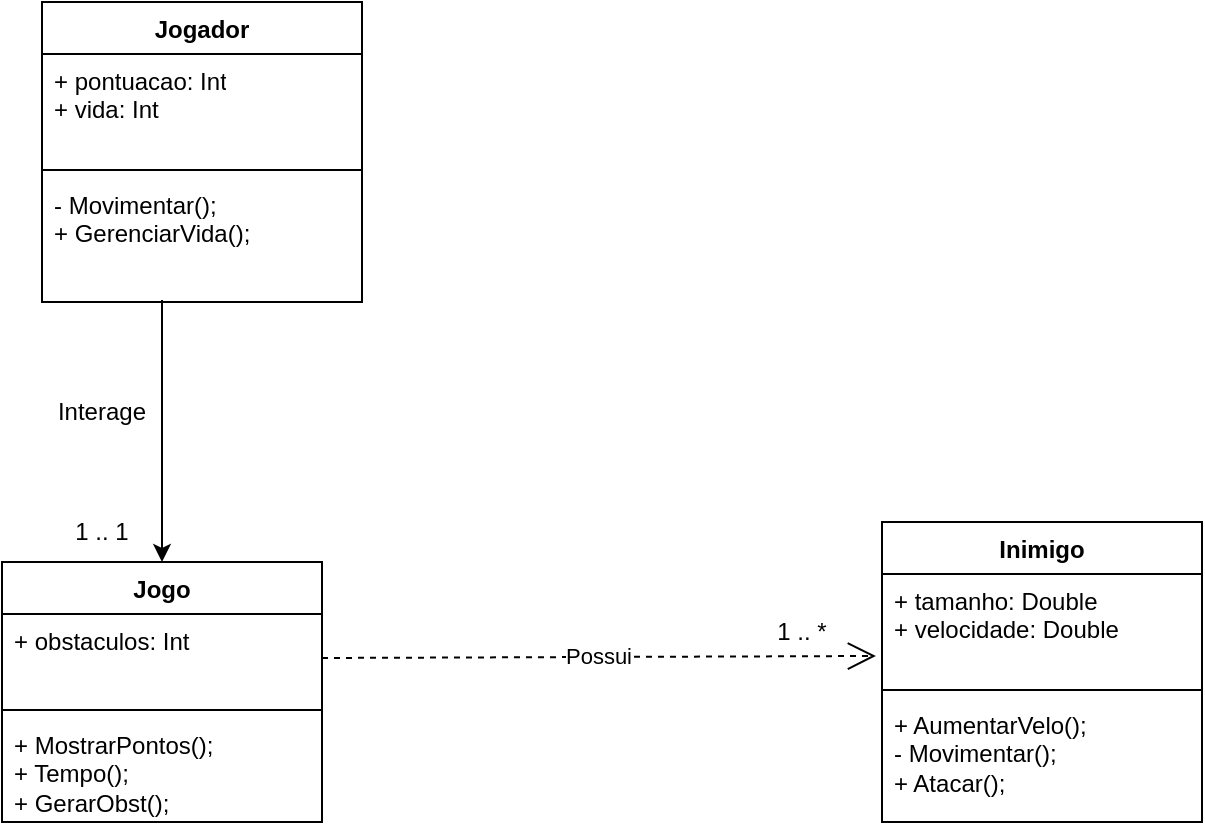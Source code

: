 <mxfile version="21.7.4" type="github">
  <diagram id="C5RBs43oDa-KdzZeNtuy" name="Page-1">
    <mxGraphModel dx="839" dy="485" grid="1" gridSize="10" guides="1" tooltips="1" connect="1" arrows="1" fold="1" page="1" pageScale="1" pageWidth="827" pageHeight="1169" math="0" shadow="0">
      <root>
        <mxCell id="WIyWlLk6GJQsqaUBKTNV-0" />
        <mxCell id="WIyWlLk6GJQsqaUBKTNV-1" parent="WIyWlLk6GJQsqaUBKTNV-0" />
        <mxCell id="94jmU4-Dm7Hbki0lY4r_-4" value="Jogo" style="swimlane;fontStyle=1;align=center;verticalAlign=top;childLayout=stackLayout;horizontal=1;startSize=26;horizontalStack=0;resizeParent=1;resizeParentMax=0;resizeLast=0;collapsible=1;marginBottom=0;whiteSpace=wrap;html=1;" parent="WIyWlLk6GJQsqaUBKTNV-1" vertex="1">
          <mxGeometry x="180" y="470" width="160" height="130" as="geometry" />
        </mxCell>
        <mxCell id="94jmU4-Dm7Hbki0lY4r_-5" value="+ obstaculos: Int" style="text;strokeColor=none;fillColor=none;align=left;verticalAlign=top;spacingLeft=4;spacingRight=4;overflow=hidden;rotatable=0;points=[[0,0.5],[1,0.5]];portConstraint=eastwest;whiteSpace=wrap;html=1;" parent="94jmU4-Dm7Hbki0lY4r_-4" vertex="1">
          <mxGeometry y="26" width="160" height="44" as="geometry" />
        </mxCell>
        <mxCell id="94jmU4-Dm7Hbki0lY4r_-6" value="" style="line;strokeWidth=1;fillColor=none;align=left;verticalAlign=middle;spacingTop=-1;spacingLeft=3;spacingRight=3;rotatable=0;labelPosition=right;points=[];portConstraint=eastwest;strokeColor=inherit;" parent="94jmU4-Dm7Hbki0lY4r_-4" vertex="1">
          <mxGeometry y="70" width="160" height="8" as="geometry" />
        </mxCell>
        <mxCell id="94jmU4-Dm7Hbki0lY4r_-7" value="+ MostrarPontos();&lt;br&gt;+ Tempo();&lt;br&gt;+ GerarObst();" style="text;strokeColor=none;fillColor=none;align=left;verticalAlign=top;spacingLeft=4;spacingRight=4;overflow=hidden;rotatable=0;points=[[0,0.5],[1,0.5]];portConstraint=eastwest;whiteSpace=wrap;html=1;" parent="94jmU4-Dm7Hbki0lY4r_-4" vertex="1">
          <mxGeometry y="78" width="160" height="52" as="geometry" />
        </mxCell>
        <mxCell id="94jmU4-Dm7Hbki0lY4r_-8" value="Inimigo" style="swimlane;fontStyle=1;align=center;verticalAlign=top;childLayout=stackLayout;horizontal=1;startSize=26;horizontalStack=0;resizeParent=1;resizeParentMax=0;resizeLast=0;collapsible=1;marginBottom=0;whiteSpace=wrap;html=1;" parent="WIyWlLk6GJQsqaUBKTNV-1" vertex="1">
          <mxGeometry x="620" y="450" width="160" height="150" as="geometry" />
        </mxCell>
        <mxCell id="94jmU4-Dm7Hbki0lY4r_-9" value="+ tamanho: Double&lt;br&gt;+ velocidade: Double" style="text;strokeColor=none;fillColor=none;align=left;verticalAlign=top;spacingLeft=4;spacingRight=4;overflow=hidden;rotatable=0;points=[[0,0.5],[1,0.5]];portConstraint=eastwest;whiteSpace=wrap;html=1;" parent="94jmU4-Dm7Hbki0lY4r_-8" vertex="1">
          <mxGeometry y="26" width="160" height="54" as="geometry" />
        </mxCell>
        <mxCell id="94jmU4-Dm7Hbki0lY4r_-10" value="" style="line;strokeWidth=1;fillColor=none;align=left;verticalAlign=middle;spacingTop=-1;spacingLeft=3;spacingRight=3;rotatable=0;labelPosition=right;points=[];portConstraint=eastwest;strokeColor=inherit;" parent="94jmU4-Dm7Hbki0lY4r_-8" vertex="1">
          <mxGeometry y="80" width="160" height="8" as="geometry" />
        </mxCell>
        <mxCell id="94jmU4-Dm7Hbki0lY4r_-11" value="+ AumentarVelo();&lt;br&gt;- Movimentar();&lt;br&gt;+ Atacar();" style="text;strokeColor=none;fillColor=none;align=left;verticalAlign=top;spacingLeft=4;spacingRight=4;overflow=hidden;rotatable=0;points=[[0,0.5],[1,0.5]];portConstraint=eastwest;whiteSpace=wrap;html=1;" parent="94jmU4-Dm7Hbki0lY4r_-8" vertex="1">
          <mxGeometry y="88" width="160" height="62" as="geometry" />
        </mxCell>
        <mxCell id="94jmU4-Dm7Hbki0lY4r_-12" value="Jogador" style="swimlane;fontStyle=1;align=center;verticalAlign=top;childLayout=stackLayout;horizontal=1;startSize=26;horizontalStack=0;resizeParent=1;resizeParentMax=0;resizeLast=0;collapsible=1;marginBottom=0;whiteSpace=wrap;html=1;" parent="WIyWlLk6GJQsqaUBKTNV-1" vertex="1">
          <mxGeometry x="200" y="190" width="160" height="150" as="geometry" />
        </mxCell>
        <mxCell id="94jmU4-Dm7Hbki0lY4r_-13" value="+ pontuacao: Int&lt;br&gt;+ vida: Int" style="text;strokeColor=none;fillColor=none;align=left;verticalAlign=top;spacingLeft=4;spacingRight=4;overflow=hidden;rotatable=0;points=[[0,0.5],[1,0.5]];portConstraint=eastwest;whiteSpace=wrap;html=1;" parent="94jmU4-Dm7Hbki0lY4r_-12" vertex="1">
          <mxGeometry y="26" width="160" height="54" as="geometry" />
        </mxCell>
        <mxCell id="94jmU4-Dm7Hbki0lY4r_-14" value="" style="line;strokeWidth=1;fillColor=none;align=left;verticalAlign=middle;spacingTop=-1;spacingLeft=3;spacingRight=3;rotatable=0;labelPosition=right;points=[];portConstraint=eastwest;strokeColor=inherit;" parent="94jmU4-Dm7Hbki0lY4r_-12" vertex="1">
          <mxGeometry y="80" width="160" height="8" as="geometry" />
        </mxCell>
        <mxCell id="94jmU4-Dm7Hbki0lY4r_-15" value="- Movimentar();&lt;br&gt;+ GerenciarVida();" style="text;strokeColor=none;fillColor=none;align=left;verticalAlign=top;spacingLeft=4;spacingRight=4;overflow=hidden;rotatable=0;points=[[0,0.5],[1,0.5]];portConstraint=eastwest;whiteSpace=wrap;html=1;" parent="94jmU4-Dm7Hbki0lY4r_-12" vertex="1">
          <mxGeometry y="88" width="160" height="62" as="geometry" />
        </mxCell>
        <mxCell id="94jmU4-Dm7Hbki0lY4r_-18" style="edgeStyle=orthogonalEdgeStyle;rounded=0;orthogonalLoop=1;jettySize=auto;html=1;entryX=0.5;entryY=0;entryDx=0;entryDy=0;" parent="WIyWlLk6GJQsqaUBKTNV-1" target="94jmU4-Dm7Hbki0lY4r_-4" edge="1">
          <mxGeometry relative="1" as="geometry">
            <mxPoint x="260" y="340" as="sourcePoint" />
            <mxPoint x="231" y="260" as="targetPoint" />
            <Array as="points">
              <mxPoint x="260" y="339" />
            </Array>
          </mxGeometry>
        </mxCell>
        <mxCell id="94jmU4-Dm7Hbki0lY4r_-19" value="Interage" style="text;html=1;strokeColor=none;fillColor=none;align=center;verticalAlign=middle;whiteSpace=wrap;rounded=0;" parent="WIyWlLk6GJQsqaUBKTNV-1" vertex="1">
          <mxGeometry x="200" y="380" width="60" height="30" as="geometry" />
        </mxCell>
        <mxCell id="94jmU4-Dm7Hbki0lY4r_-21" value="1 .. 1" style="text;html=1;strokeColor=none;fillColor=none;align=center;verticalAlign=middle;whiteSpace=wrap;rounded=0;" parent="WIyWlLk6GJQsqaUBKTNV-1" vertex="1">
          <mxGeometry x="200" y="440" width="60" height="30" as="geometry" />
        </mxCell>
        <mxCell id="94jmU4-Dm7Hbki0lY4r_-22" value="1 .. *" style="text;html=1;strokeColor=none;fillColor=none;align=center;verticalAlign=middle;whiteSpace=wrap;rounded=0;" parent="WIyWlLk6GJQsqaUBKTNV-1" vertex="1">
          <mxGeometry x="550" y="490" width="60" height="30" as="geometry" />
        </mxCell>
        <mxCell id="94jmU4-Dm7Hbki0lY4r_-23" value="Possui" style="endArrow=open;endSize=12;dashed=1;html=1;rounded=0;exitX=1;exitY=0.5;exitDx=0;exitDy=0;entryX=-0.019;entryY=0.759;entryDx=0;entryDy=0;entryPerimeter=0;" parent="WIyWlLk6GJQsqaUBKTNV-1" source="94jmU4-Dm7Hbki0lY4r_-5" target="94jmU4-Dm7Hbki0lY4r_-9" edge="1">
          <mxGeometry width="160" relative="1" as="geometry">
            <mxPoint x="480" y="270" as="sourcePoint" />
            <mxPoint x="640" y="270" as="targetPoint" />
          </mxGeometry>
        </mxCell>
      </root>
    </mxGraphModel>
  </diagram>
</mxfile>
